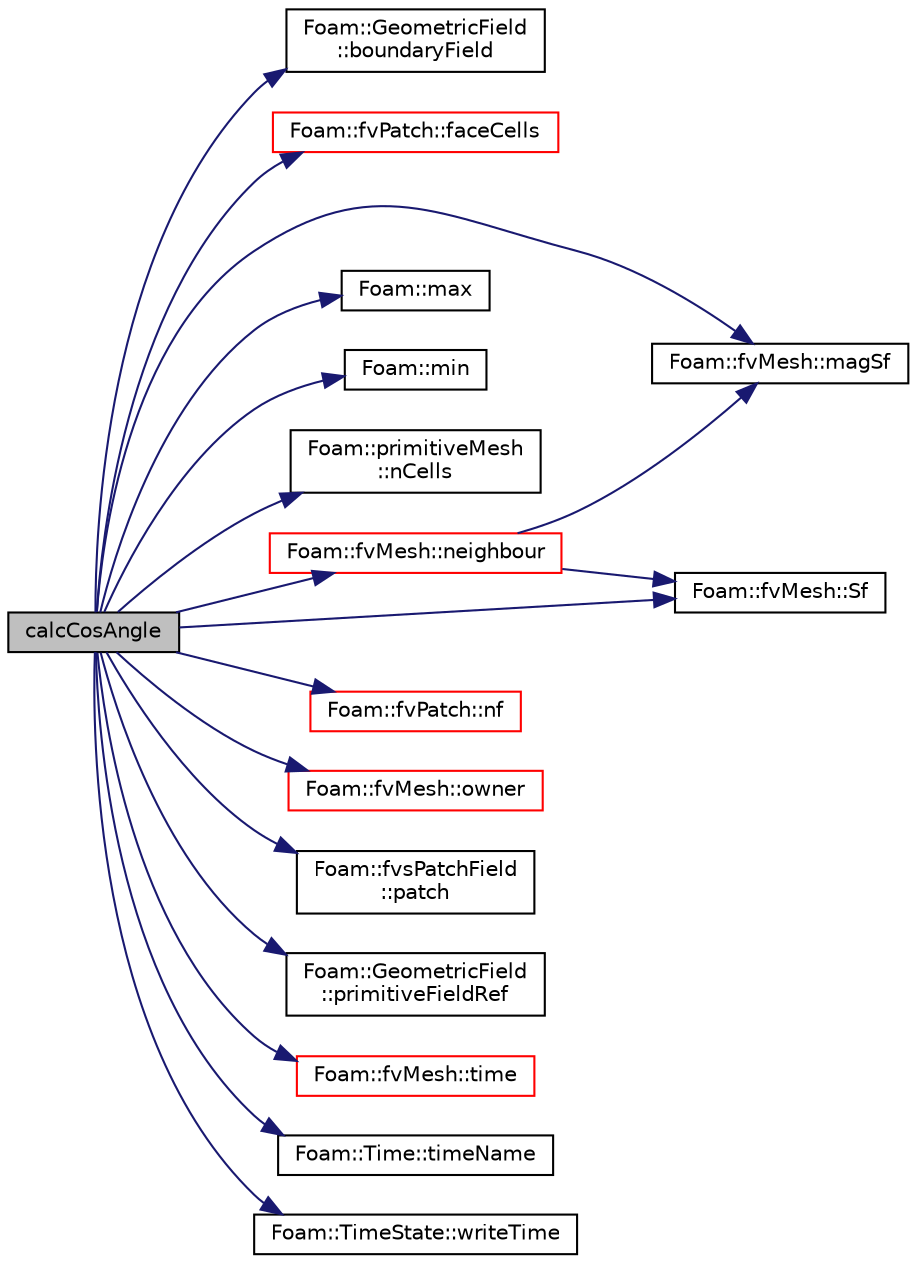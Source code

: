 digraph "calcCosAngle"
{
  bgcolor="transparent";
  edge [fontname="Helvetica",fontsize="10",labelfontname="Helvetica",labelfontsize="10"];
  node [fontname="Helvetica",fontsize="10",shape=record];
  rankdir="LR";
  Node435 [label="calcCosAngle",height=0.2,width=0.4,color="black", fillcolor="grey75", style="filled", fontcolor="black"];
  Node435 -> Node436 [color="midnightblue",fontsize="10",style="solid",fontname="Helvetica"];
  Node436 [label="Foam::GeometricField\l::boundaryField",height=0.2,width=0.4,color="black",URL="$a23249.html#a9ff7de36fba06b4f4f77a75142ad72b6",tooltip="Return const-reference to the boundary field. "];
  Node435 -> Node437 [color="midnightblue",fontsize="10",style="solid",fontname="Helvetica"];
  Node437 [label="Foam::fvPatch::faceCells",height=0.2,width=0.4,color="red",URL="$a23693.html#afbfac825732ef2770fff4261b4e930e9",tooltip="Return faceCells. "];
  Node435 -> Node441 [color="midnightblue",fontsize="10",style="solid",fontname="Helvetica"];
  Node441 [label="Foam::fvMesh::magSf",height=0.2,width=0.4,color="black",URL="$a23593.html#aabb6ccdce50591ae471b48b146bd27e3",tooltip="Return cell face area magnitudes. "];
  Node435 -> Node442 [color="midnightblue",fontsize="10",style="solid",fontname="Helvetica"];
  Node442 [label="Foam::max",height=0.2,width=0.4,color="black",URL="$a21851.html#ac993e906cf2774ae77e666bc24e81733"];
  Node435 -> Node443 [color="midnightblue",fontsize="10",style="solid",fontname="Helvetica"];
  Node443 [label="Foam::min",height=0.2,width=0.4,color="black",URL="$a21851.html#a253e112ad2d56d96230ff39ea7f442dc"];
  Node435 -> Node444 [color="midnightblue",fontsize="10",style="solid",fontname="Helvetica"];
  Node444 [label="Foam::primitiveMesh\l::nCells",height=0.2,width=0.4,color="black",URL="$a28685.html#a13b94bdb0926552bf78ad5210a73a3d5"];
  Node435 -> Node445 [color="midnightblue",fontsize="10",style="solid",fontname="Helvetica"];
  Node445 [label="Foam::fvMesh::neighbour",height=0.2,width=0.4,color="red",URL="$a23593.html#aab1a7f2af09b33005a527e107c7b3fad",tooltip="Internal face neighbour. "];
  Node445 -> Node441 [color="midnightblue",fontsize="10",style="solid",fontname="Helvetica"];
  Node445 -> Node570 [color="midnightblue",fontsize="10",style="solid",fontname="Helvetica"];
  Node570 [label="Foam::fvMesh::Sf",height=0.2,width=0.4,color="black",URL="$a23593.html#a9dd61db5922c82527289434350fa0f17",tooltip="Return cell face area vectors. "];
  Node435 -> Node737 [color="midnightblue",fontsize="10",style="solid",fontname="Helvetica"];
  Node737 [label="Foam::fvPatch::nf",height=0.2,width=0.4,color="red",URL="$a23693.html#ac630ebe09f4b9ad480cd839dd3978459",tooltip="Return face normals. "];
  Node435 -> Node461 [color="midnightblue",fontsize="10",style="solid",fontname="Helvetica"];
  Node461 [label="Foam::fvMesh::owner",height=0.2,width=0.4,color="red",URL="$a23593.html#a16e7eb254c4fd2d1d7ac4d5d71f6c9f9",tooltip="Internal face owner. "];
  Node435 -> Node551 [color="midnightblue",fontsize="10",style="solid",fontname="Helvetica"];
  Node551 [label="Foam::fvsPatchField\l::patch",height=0.2,width=0.4,color="black",URL="$a23241.html#aca0923a4611f6166ffd8fa14d81864a4",tooltip="Return patch. "];
  Node435 -> Node569 [color="midnightblue",fontsize="10",style="solid",fontname="Helvetica"];
  Node569 [label="Foam::GeometricField\l::primitiveFieldRef",height=0.2,width=0.4,color="black",URL="$a23249.html#a1c19f056796aa3c294dccefee1f7d26d",tooltip="Return a reference to the internal field. "];
  Node435 -> Node570 [color="midnightblue",fontsize="10",style="solid",fontname="Helvetica"];
  Node435 -> Node527 [color="midnightblue",fontsize="10",style="solid",fontname="Helvetica"];
  Node527 [label="Foam::fvMesh::time",height=0.2,width=0.4,color="red",URL="$a23593.html#a0d94096809fe3376b29a2a29ca11bb18",tooltip="Return the top-level database. "];
  Node435 -> Node763 [color="midnightblue",fontsize="10",style="solid",fontname="Helvetica"];
  Node763 [label="Foam::Time::timeName",height=0.2,width=0.4,color="black",URL="$a27457.html#a5ae6a110de1b22323e19a46943c7f0c1",tooltip="Return time name of given scalar time. "];
  Node435 -> Node764 [color="midnightblue",fontsize="10",style="solid",fontname="Helvetica"];
  Node764 [label="Foam::TimeState::writeTime",height=0.2,width=0.4,color="black",URL="$a27469.html#aef42d42061706ed8efb475bd1f7f1836",tooltip="Return true if this is a write time. "];
}
